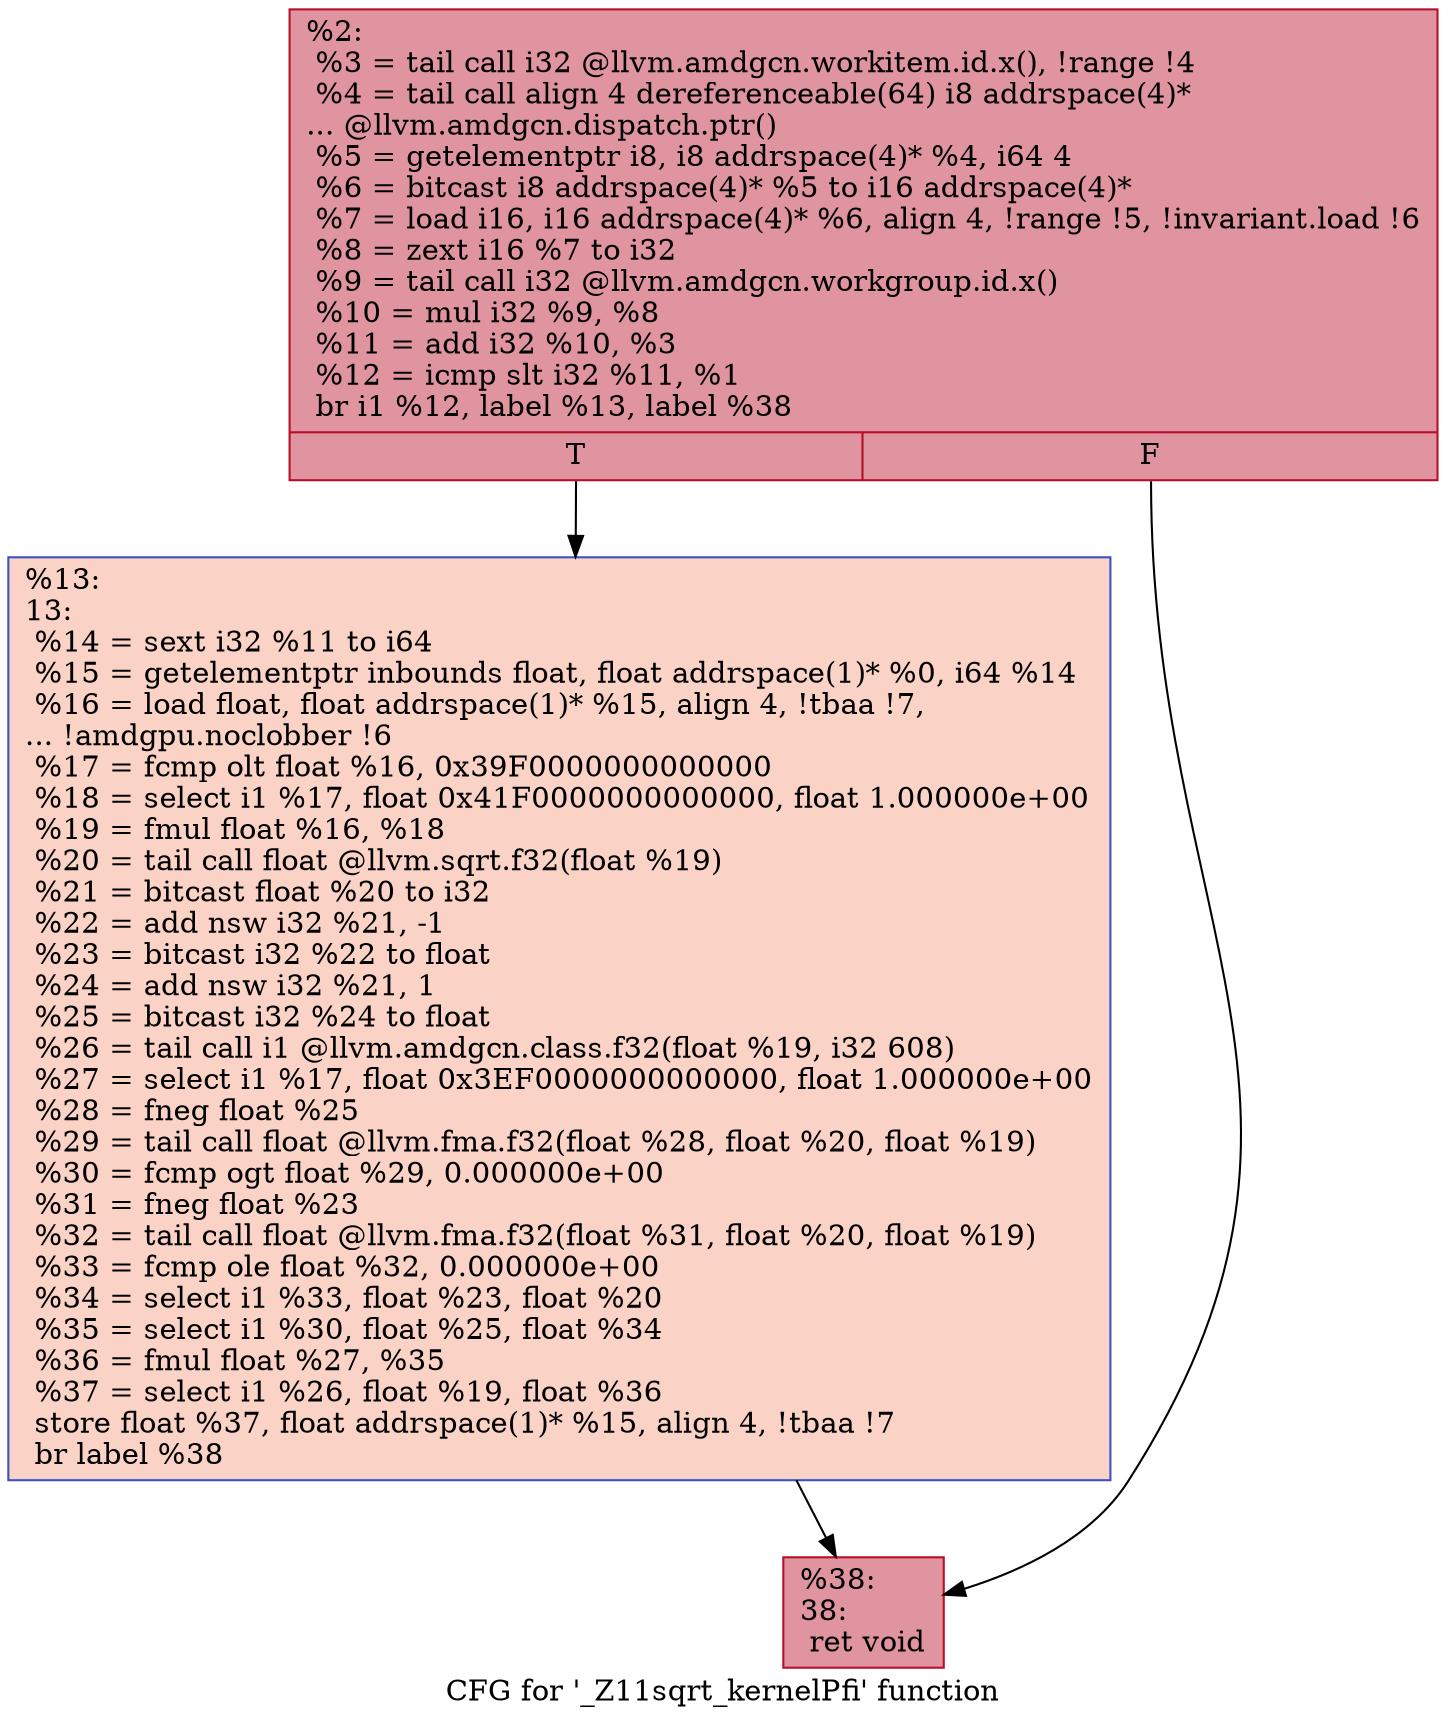 digraph "CFG for '_Z11sqrt_kernelPfi' function" {
	label="CFG for '_Z11sqrt_kernelPfi' function";

	Node0x61664a0 [shape=record,color="#b70d28ff", style=filled, fillcolor="#b70d2870",label="{%2:\l  %3 = tail call i32 @llvm.amdgcn.workitem.id.x(), !range !4\l  %4 = tail call align 4 dereferenceable(64) i8 addrspace(4)*\l... @llvm.amdgcn.dispatch.ptr()\l  %5 = getelementptr i8, i8 addrspace(4)* %4, i64 4\l  %6 = bitcast i8 addrspace(4)* %5 to i16 addrspace(4)*\l  %7 = load i16, i16 addrspace(4)* %6, align 4, !range !5, !invariant.load !6\l  %8 = zext i16 %7 to i32\l  %9 = tail call i32 @llvm.amdgcn.workgroup.id.x()\l  %10 = mul i32 %9, %8\l  %11 = add i32 %10, %3\l  %12 = icmp slt i32 %11, %1\l  br i1 %12, label %13, label %38\l|{<s0>T|<s1>F}}"];
	Node0x61664a0:s0 -> Node0x6168370;
	Node0x61664a0:s1 -> Node0x6168400;
	Node0x6168370 [shape=record,color="#3d50c3ff", style=filled, fillcolor="#f59c7d70",label="{%13:\l13:                                               \l  %14 = sext i32 %11 to i64\l  %15 = getelementptr inbounds float, float addrspace(1)* %0, i64 %14\l  %16 = load float, float addrspace(1)* %15, align 4, !tbaa !7,\l... !amdgpu.noclobber !6\l  %17 = fcmp olt float %16, 0x39F0000000000000\l  %18 = select i1 %17, float 0x41F0000000000000, float 1.000000e+00\l  %19 = fmul float %16, %18\l  %20 = tail call float @llvm.sqrt.f32(float %19)\l  %21 = bitcast float %20 to i32\l  %22 = add nsw i32 %21, -1\l  %23 = bitcast i32 %22 to float\l  %24 = add nsw i32 %21, 1\l  %25 = bitcast i32 %24 to float\l  %26 = tail call i1 @llvm.amdgcn.class.f32(float %19, i32 608)\l  %27 = select i1 %17, float 0x3EF0000000000000, float 1.000000e+00\l  %28 = fneg float %25\l  %29 = tail call float @llvm.fma.f32(float %28, float %20, float %19)\l  %30 = fcmp ogt float %29, 0.000000e+00\l  %31 = fneg float %23\l  %32 = tail call float @llvm.fma.f32(float %31, float %20, float %19)\l  %33 = fcmp ole float %32, 0.000000e+00\l  %34 = select i1 %33, float %23, float %20\l  %35 = select i1 %30, float %25, float %34\l  %36 = fmul float %27, %35\l  %37 = select i1 %26, float %19, float %36\l  store float %37, float addrspace(1)* %15, align 4, !tbaa !7\l  br label %38\l}"];
	Node0x6168370 -> Node0x6168400;
	Node0x6168400 [shape=record,color="#b70d28ff", style=filled, fillcolor="#b70d2870",label="{%38:\l38:                                               \l  ret void\l}"];
}
